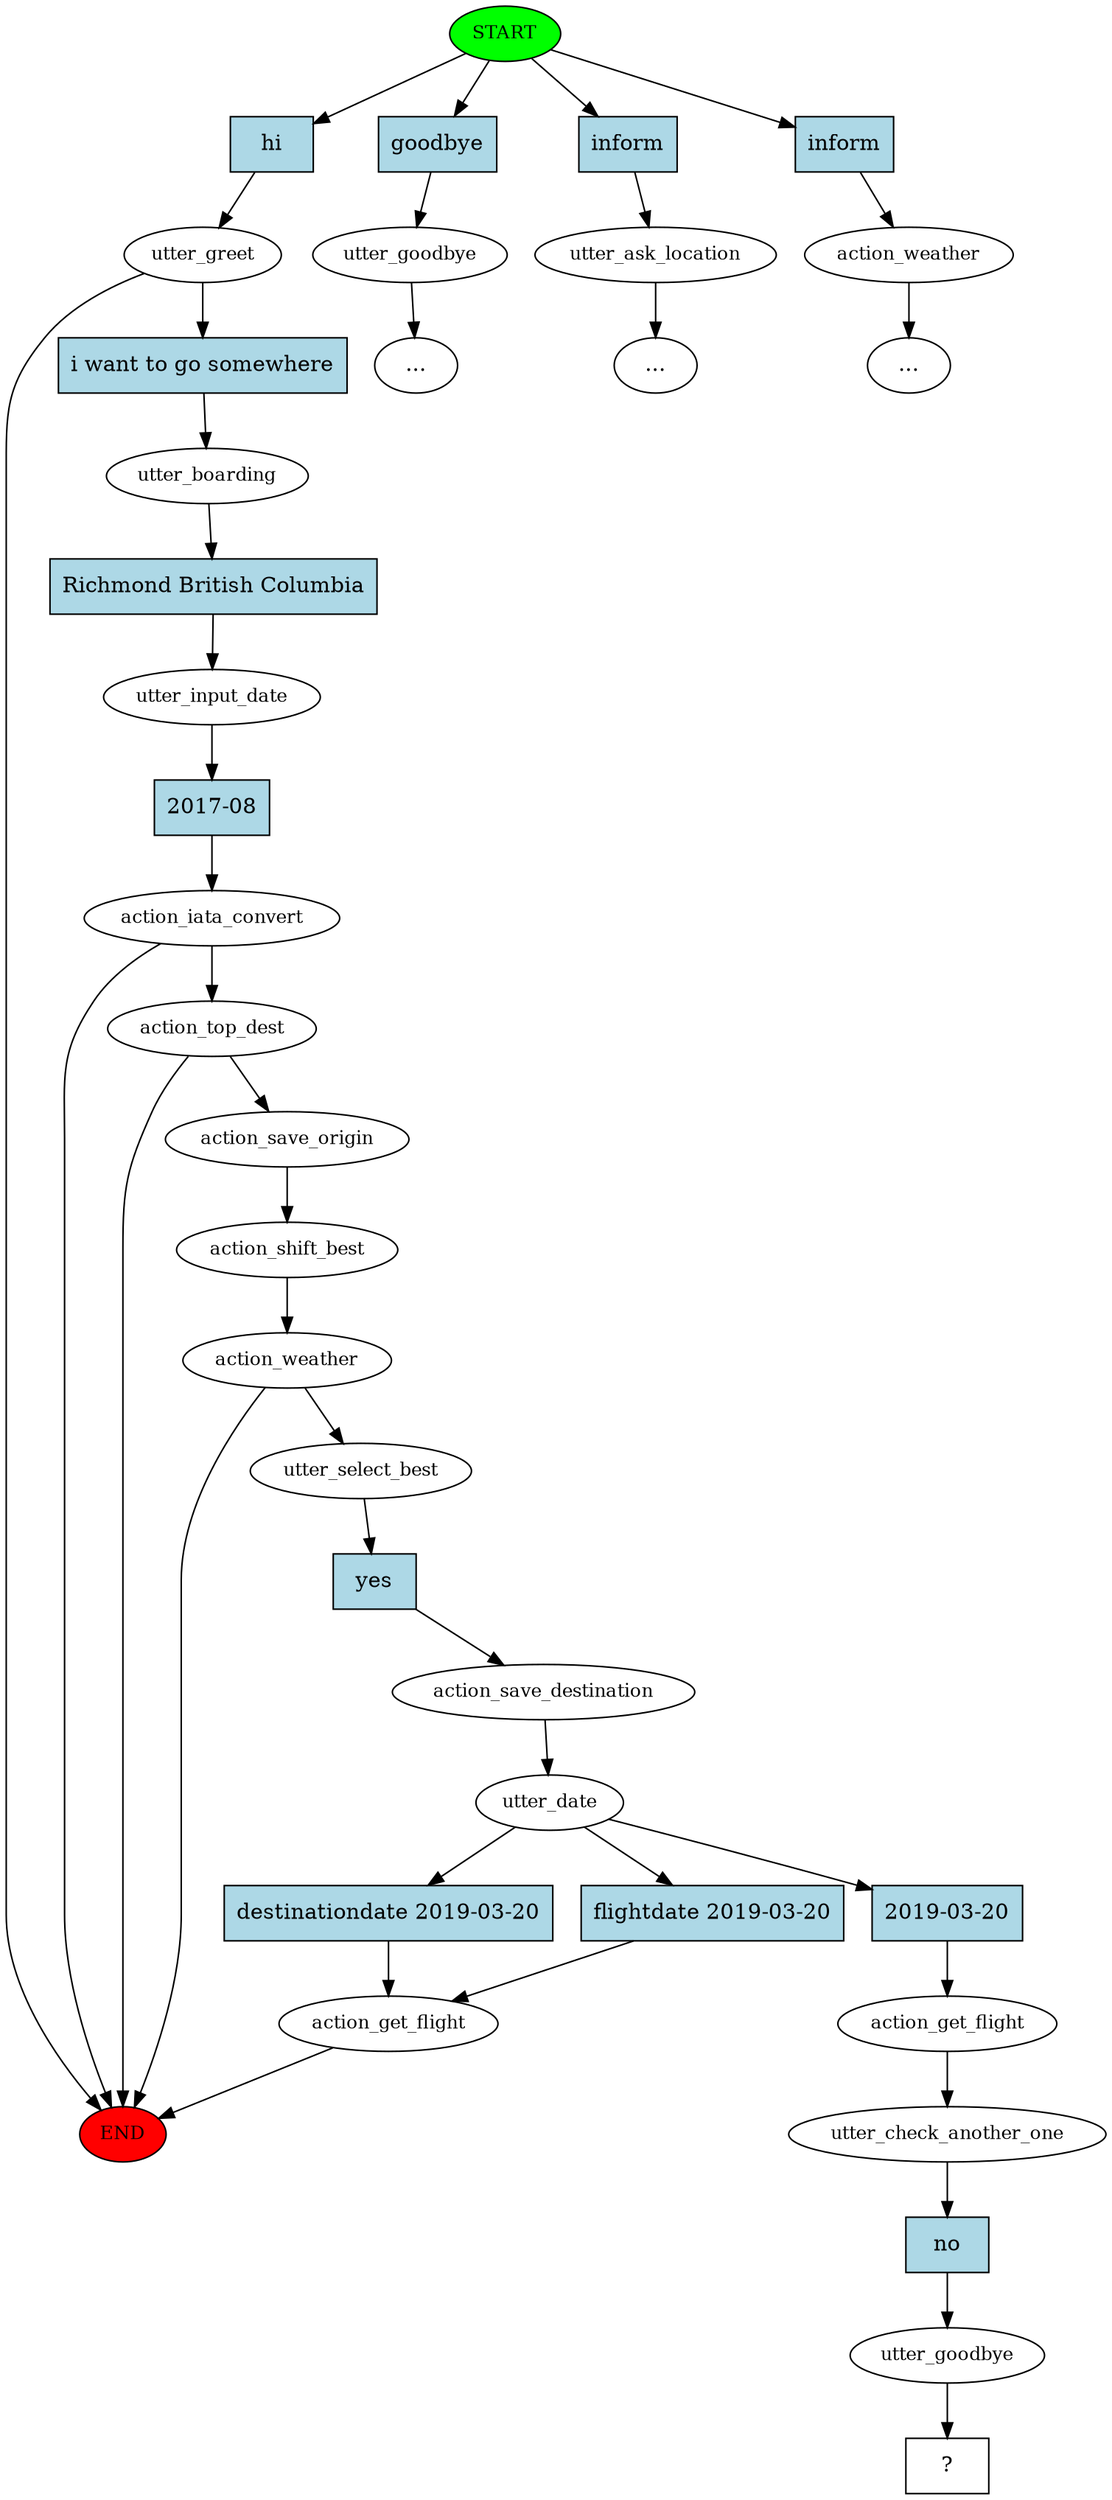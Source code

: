 digraph  {
0 [class="start active", fillcolor=green, fontsize=12, label=START, style=filled];
"-1" [class=end, fillcolor=red, fontsize=12, label=END, style=filled];
1 [class=active, fontsize=12, label=utter_greet];
2 [class="", fontsize=12, label=utter_goodbye];
"-3" [class=ellipsis, label="..."];
3 [class="", fontsize=12, label=utter_ask_location];
"-4" [class=ellipsis, label="..."];
4 [class="", fontsize=12, label=action_weather];
"-5" [class=ellipsis, label="..."];
6 [class=active, fontsize=12, label=utter_boarding];
7 [class=active, fontsize=12, label=utter_input_date];
8 [class=active, fontsize=12, label=action_iata_convert];
13 [class=active, fontsize=12, label=action_top_dest];
19 [class=active, fontsize=12, label=action_save_origin];
20 [class=active, fontsize=12, label=action_shift_best];
21 [class=active, fontsize=12, label=action_weather];
30 [class=active, fontsize=12, label=utter_select_best];
31 [class=active, fontsize=12, label=action_save_destination];
32 [class=active, fontsize=12, label=utter_date];
33 [class="", fontsize=12, label=action_get_flight];
57 [class=active, fontsize=12, label=action_get_flight];
58 [class=active, fontsize=12, label=utter_check_another_one];
59 [class=active, fontsize=12, label=utter_goodbye];
60 [class="intent dashed active", label="  ?  ", shape=rect];
61 [class="intent active", fillcolor=lightblue, label=hi, shape=rect, style=filled];
62 [class=intent, fillcolor=lightblue, label=goodbye, shape=rect, style=filled];
63 [class=intent, fillcolor=lightblue, label=inform, shape=rect, style=filled];
64 [class=intent, fillcolor=lightblue, label=inform, shape=rect, style=filled];
65 [class="intent active", fillcolor=lightblue, label="i want to go somewhere", shape=rect, style=filled];
66 [class="intent active", fillcolor=lightblue, label="Richmond British Columbia", shape=rect, style=filled];
67 [class="intent active", fillcolor=lightblue, label="2017-08", shape=rect, style=filled];
68 [class="intent active", fillcolor=lightblue, label=yes, shape=rect, style=filled];
69 [class=intent, fillcolor=lightblue, label="destinationdate 2019-03-20", shape=rect, style=filled];
70 [class=intent, fillcolor=lightblue, label="flightdate 2019-03-20", shape=rect, style=filled];
71 [class="intent active", fillcolor=lightblue, label="2019-03-20", shape=rect, style=filled];
72 [class="intent active", fillcolor=lightblue, label=no, shape=rect, style=filled];
0 -> 61  [class=active, key=0];
0 -> 62  [class="", key=0];
0 -> 63  [class="", key=0];
0 -> 64  [class="", key=0];
1 -> "-1"  [class="", key=NONE, label=""];
1 -> 65  [class=active, key=0];
2 -> "-3"  [class="", key=NONE, label=""];
3 -> "-4"  [class="", key=NONE, label=""];
4 -> "-5"  [class="", key=NONE, label=""];
6 -> 66  [class=active, key=0];
7 -> 67  [class=active, key=0];
8 -> "-1"  [class="", key=NONE, label=""];
8 -> 13  [class=active, key=NONE, label=""];
13 -> "-1"  [class="", key=NONE, label=""];
13 -> 19  [class=active, key=NONE, label=""];
19 -> 20  [class=active, key=NONE, label=""];
20 -> 21  [class=active, key=NONE, label=""];
21 -> "-1"  [class="", key=NONE, label=""];
21 -> 30  [class=active, key=NONE, label=""];
30 -> 68  [class=active, key=0];
31 -> 32  [class=active, key=NONE, label=""];
32 -> 69  [class="", key=0];
32 -> 70  [class="", key=0];
32 -> 71  [class=active, key=0];
33 -> "-1"  [class="", key=NONE, label=""];
57 -> 58  [class=active, key=NONE, label=""];
58 -> 72  [class=active, key=0];
59 -> 60  [class=active, key=NONE, label=""];
61 -> 1  [class=active, key=0];
62 -> 2  [class="", key=0];
63 -> 3  [class="", key=0];
64 -> 4  [class="", key=0];
65 -> 6  [class=active, key=0];
66 -> 7  [class=active, key=0];
67 -> 8  [class=active, key=0];
68 -> 31  [class=active, key=0];
69 -> 33  [class="", key=0];
70 -> 33  [class="", key=0];
71 -> 57  [class=active, key=0];
72 -> 59  [class=active, key=0];
}
